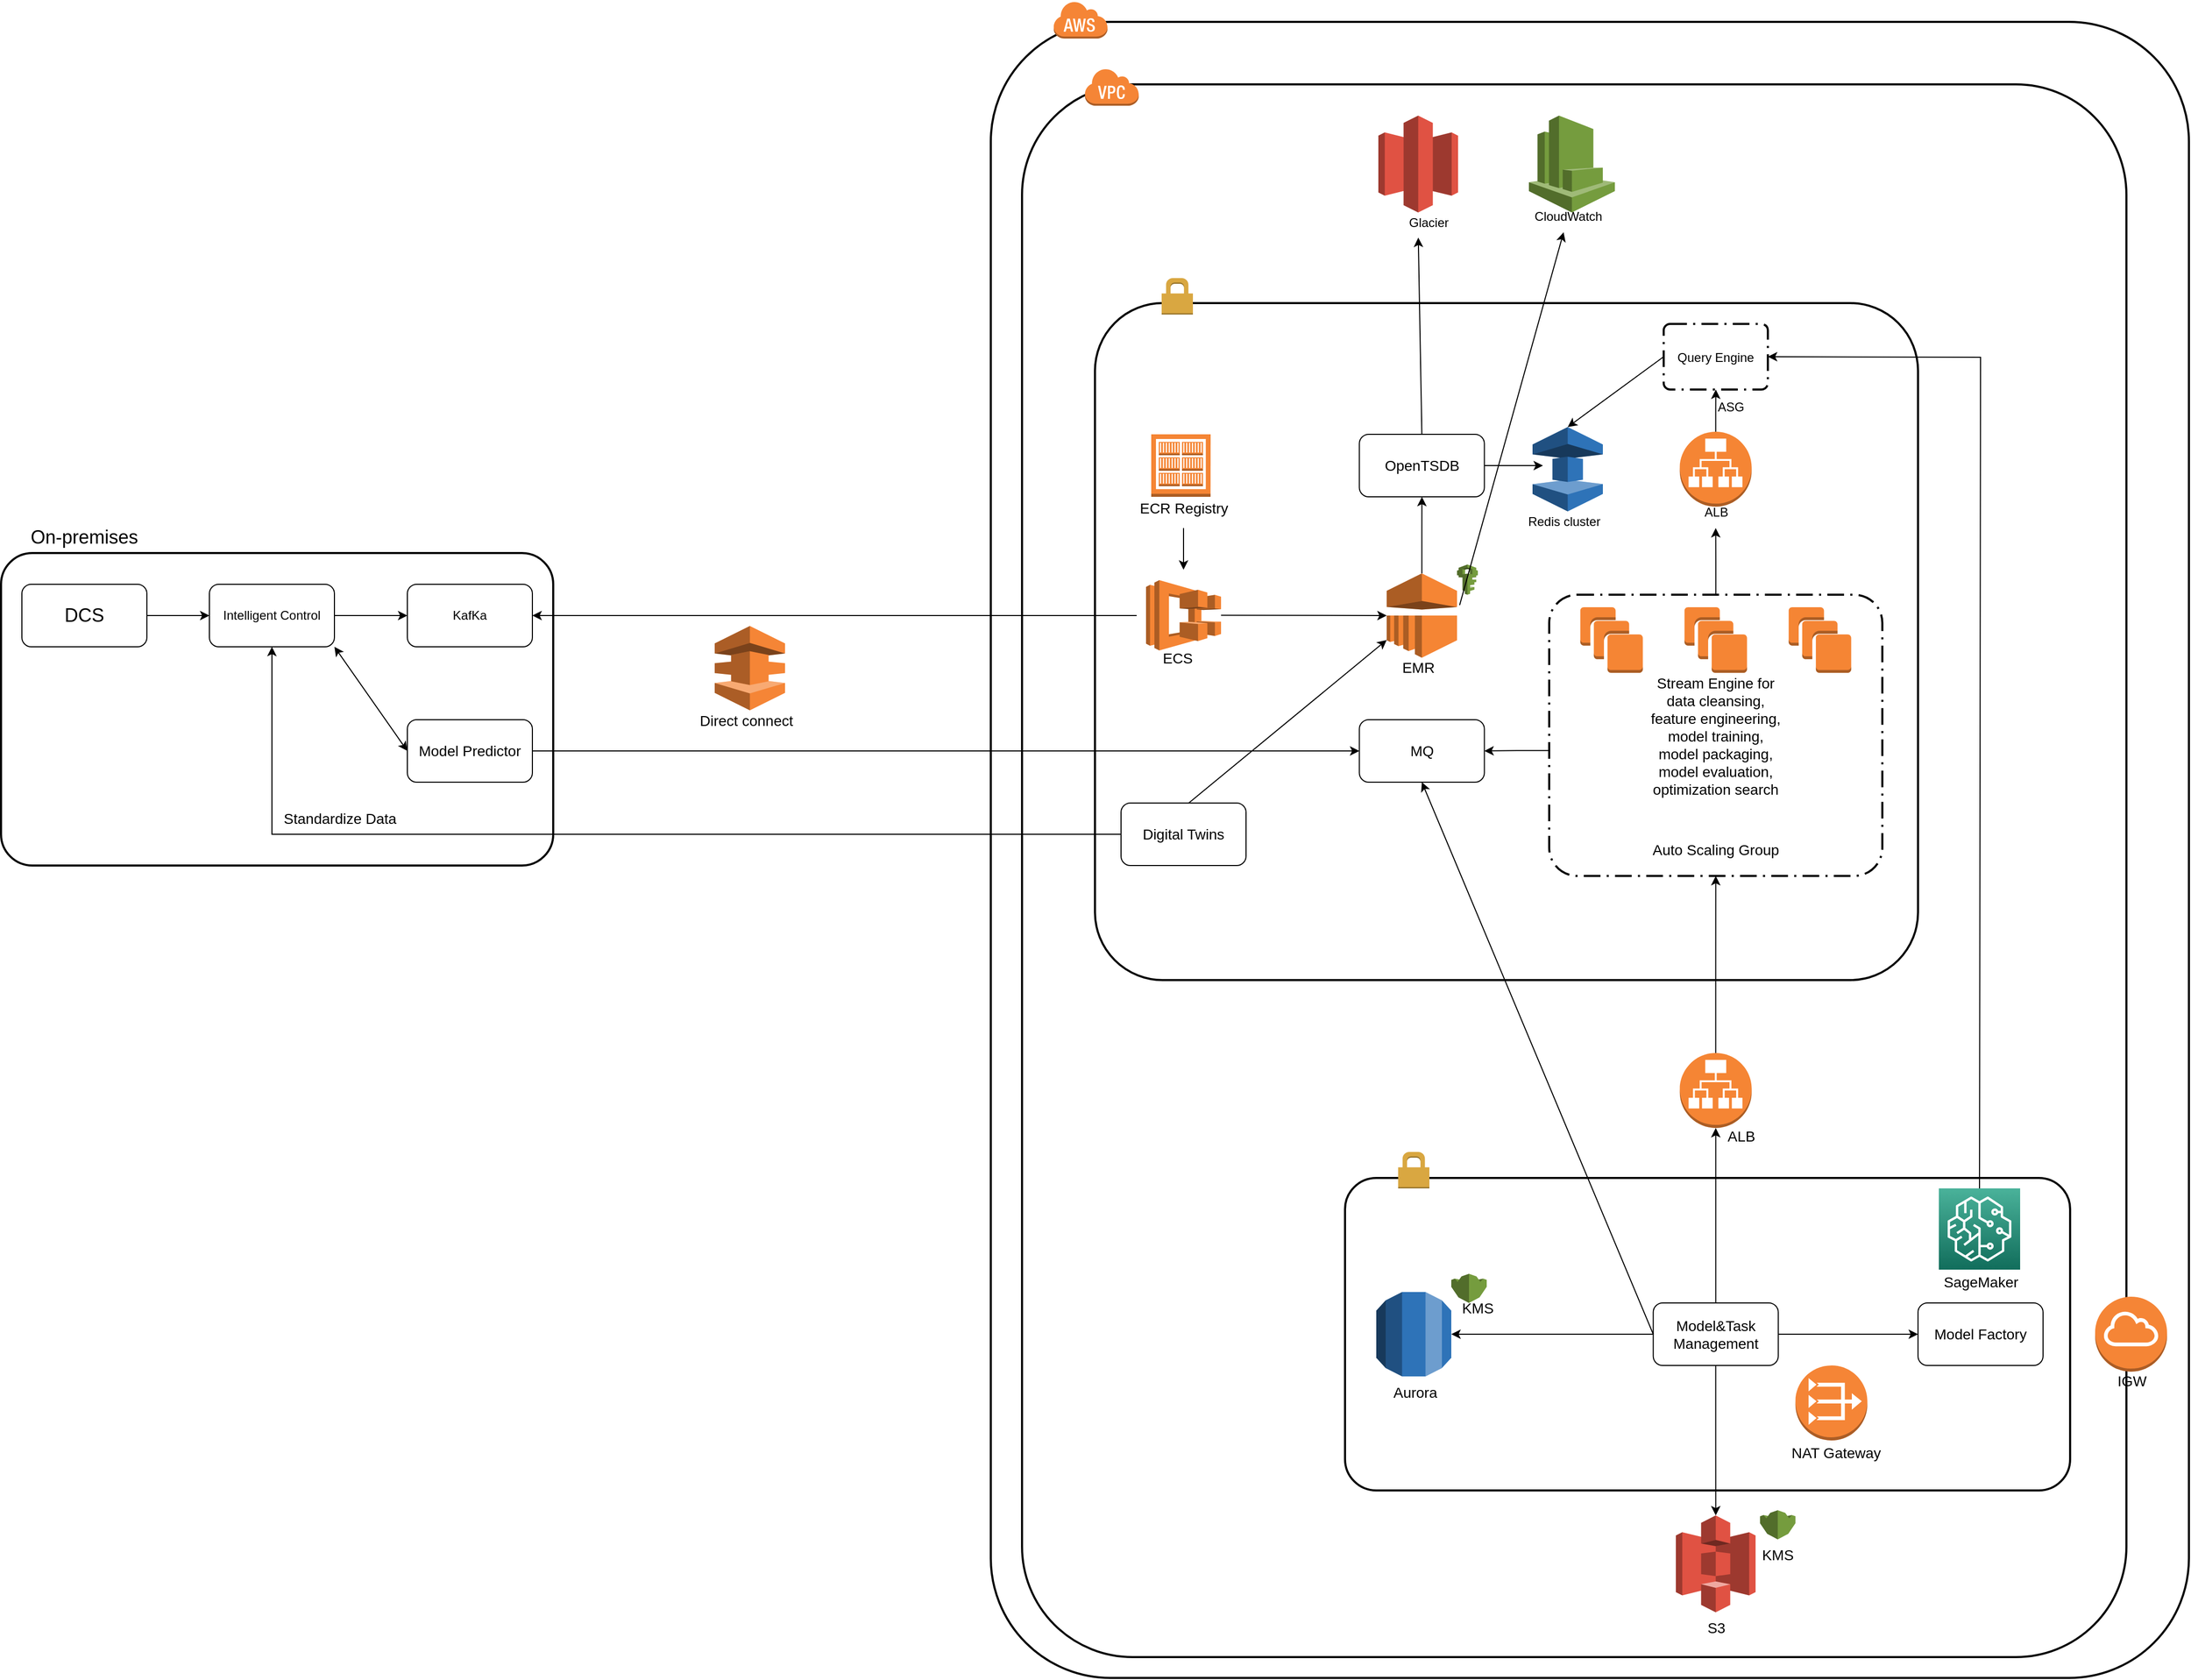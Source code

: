 <mxfile version="20.0.3" type="device"><diagram id="FAEWZtaJMFp88wTy1zuJ" name="Page-1"><mxGraphModel dx="2040" dy="1922" grid="1" gridSize="10" guides="1" tooltips="1" connect="1" arrows="1" fold="1" page="1" pageScale="1" pageWidth="827" pageHeight="1169" math="0" shadow="0"><root><mxCell id="0"/><mxCell id="1" parent="0"/><mxCell id="VYfbNnUxifE8lWyTnK4d-1" value="" style="rounded=1;arcSize=10;dashed=0;fillColor=none;gradientColor=none;strokeWidth=2;" parent="1" vertex="1"><mxGeometry x="-110" y="250" width="530" height="300" as="geometry"/></mxCell><mxCell id="VYfbNnUxifE8lWyTnK4d-12" value="" style="edgeStyle=orthogonalEdgeStyle;rounded=0;orthogonalLoop=1;jettySize=auto;html=1;fontSize=18;curved=1;" parent="1" source="VYfbNnUxifE8lWyTnK4d-3" target="VYfbNnUxifE8lWyTnK4d-6" edge="1"><mxGeometry relative="1" as="geometry"/></mxCell><mxCell id="VYfbNnUxifE8lWyTnK4d-3" value="Intelligent Control" style="rounded=1;whiteSpace=wrap;html=1;" parent="1" vertex="1"><mxGeometry x="90" y="280" width="120" height="60" as="geometry"/></mxCell><mxCell id="VYfbNnUxifE8lWyTnK4d-6" value="KafKa" style="rounded=1;whiteSpace=wrap;html=1;" parent="1" vertex="1"><mxGeometry x="280" y="280" width="120" height="60" as="geometry"/></mxCell><mxCell id="VYfbNnUxifE8lWyTnK4d-9" value="&lt;font style=&quot;font-size: 18px;&quot;&gt;On-premises&lt;/font&gt;" style="text;html=1;strokeColor=none;fillColor=none;align=center;verticalAlign=middle;whiteSpace=wrap;rounded=0;" parent="1" vertex="1"><mxGeometry x="-85" y="220" width="110" height="30" as="geometry"/></mxCell><mxCell id="VYfbNnUxifE8lWyTnK4d-16" value="" style="edgeStyle=orthogonalEdgeStyle;curved=1;rounded=0;orthogonalLoop=1;jettySize=auto;html=1;fontSize=18;" parent="1" source="VYfbNnUxifE8lWyTnK4d-15" target="VYfbNnUxifE8lWyTnK4d-3" edge="1"><mxGeometry relative="1" as="geometry"/></mxCell><mxCell id="VYfbNnUxifE8lWyTnK4d-15" value="DCS" style="rounded=1;whiteSpace=wrap;html=1;fontSize=18;" parent="1" vertex="1"><mxGeometry x="-90" y="280" width="120" height="60" as="geometry"/></mxCell><mxCell id="VYfbNnUxifE8lWyTnK4d-24" value="" style="outlineConnect=0;dashed=0;verticalLabelPosition=bottom;verticalAlign=top;align=center;html=1;shape=mxgraph.aws3.direct_connect;fillColor=#F58536;gradientColor=none;fontSize=18;" parent="1" vertex="1"><mxGeometry x="575" y="320" width="67.5" height="81" as="geometry"/></mxCell><mxCell id="VYfbNnUxifE8lWyTnK4d-25" value="&lt;font style=&quot;font-size: 14px;&quot;&gt;Direct connect&lt;/font&gt;" style="text;html=1;align=center;verticalAlign=middle;resizable=0;points=[];autosize=1;strokeColor=none;fillColor=none;fontSize=18;" parent="1" vertex="1"><mxGeometry x="550" y="390" width="110" height="40" as="geometry"/></mxCell><mxCell id="VYfbNnUxifE8lWyTnK4d-26" value="" style="outlineConnect=0;dashed=0;verticalLabelPosition=bottom;verticalAlign=top;align=center;html=1;shape=mxgraph.aws3.ecr_registry;fillColor=#F58534;gradientColor=none;fontSize=18;" parent="1" vertex="1"><mxGeometry x="994" y="136" width="57" height="60" as="geometry"/></mxCell><mxCell id="VYfbNnUxifE8lWyTnK4d-30" value="" style="edgeStyle=orthogonalEdgeStyle;rounded=0;orthogonalLoop=1;jettySize=auto;html=1;fontSize=14;" parent="1" source="VYfbNnUxifE8lWyTnK4d-27" edge="1"><mxGeometry relative="1" as="geometry"><mxPoint x="1025" y="266" as="targetPoint"/></mxGeometry></mxCell><mxCell id="VYfbNnUxifE8lWyTnK4d-27" value="&lt;font style=&quot;font-size: 14px;&quot;&gt;ECR Registry&lt;/font&gt;" style="text;html=1;align=center;verticalAlign=middle;resizable=0;points=[];autosize=1;strokeColor=none;fillColor=none;fontSize=18;" parent="1" vertex="1"><mxGeometry x="970" y="186" width="110" height="40" as="geometry"/></mxCell><mxCell id="VYfbNnUxifE8lWyTnK4d-28" value="" style="outlineConnect=0;dashed=0;verticalLabelPosition=bottom;verticalAlign=top;align=center;html=1;shape=mxgraph.aws3.ecs;fillColor=#F58534;gradientColor=none;fontSize=14;" parent="1" vertex="1"><mxGeometry x="989" y="276" width="72" height="67.5" as="geometry"/></mxCell><mxCell id="VYfbNnUxifE8lWyTnK4d-29" value="ECS" style="text;html=1;align=center;verticalAlign=middle;resizable=0;points=[];autosize=1;strokeColor=none;fillColor=none;fontSize=14;" parent="1" vertex="1"><mxGeometry x="994" y="336" width="50" height="30" as="geometry"/></mxCell><mxCell id="VYfbNnUxifE8lWyTnK4d-31" value="" style="endArrow=classic;html=1;rounded=0;fontSize=14;entryX=1;entryY=0.5;entryDx=0;entryDy=0;" parent="1" target="VYfbNnUxifE8lWyTnK4d-6" edge="1"><mxGeometry width="50" height="50" relative="1" as="geometry"><mxPoint x="980" y="310" as="sourcePoint"/><mxPoint x="670" y="310" as="targetPoint"/></mxGeometry></mxCell><mxCell id="VYfbNnUxifE8lWyTnK4d-35" value="Standardize Data" style="text;html=1;align=center;verticalAlign=middle;resizable=0;points=[];autosize=1;strokeColor=none;fillColor=none;fontSize=14;" parent="1" vertex="1"><mxGeometry x="150" y="490" width="130" height="30" as="geometry"/></mxCell><mxCell id="VYfbNnUxifE8lWyTnK4d-37" value="" style="edgeStyle=orthogonalEdgeStyle;rounded=0;orthogonalLoop=1;jettySize=auto;html=1;fontSize=14;entryX=0.5;entryY=1;entryDx=0;entryDy=0;" parent="1" source="VYfbNnUxifE8lWyTnK4d-36" target="VYfbNnUxifE8lWyTnK4d-3" edge="1"><mxGeometry relative="1" as="geometry"><mxPoint x="150" y="470" as="targetPoint"/></mxGeometry></mxCell><mxCell id="VYfbNnUxifE8lWyTnK4d-36" value="Digital Twins" style="rounded=1;whiteSpace=wrap;html=1;fontSize=14;" parent="1" vertex="1"><mxGeometry x="965" y="490" width="120" height="60" as="geometry"/></mxCell><mxCell id="VYfbNnUxifE8lWyTnK4d-42" value="" style="edgeStyle=orthogonalEdgeStyle;rounded=0;orthogonalLoop=1;jettySize=auto;html=1;fontSize=14;" parent="1" source="VYfbNnUxifE8lWyTnK4d-38" target="VYfbNnUxifE8lWyTnK4d-41" edge="1"><mxGeometry relative="1" as="geometry"/></mxCell><mxCell id="VYfbNnUxifE8lWyTnK4d-38" value="" style="outlineConnect=0;dashed=0;verticalLabelPosition=bottom;verticalAlign=top;align=center;html=1;shape=mxgraph.aws3.emr;fillColor=#F58534;gradientColor=none;fontSize=14;" parent="1" vertex="1"><mxGeometry x="1220" y="269.5" width="67.5" height="81" as="geometry"/></mxCell><mxCell id="VYfbNnUxifE8lWyTnK4d-39" value="EMR" style="text;html=1;align=center;verticalAlign=middle;resizable=0;points=[];autosize=1;strokeColor=none;fillColor=none;fontSize=14;" parent="1" vertex="1"><mxGeometry x="1225" y="345" width="50" height="30" as="geometry"/></mxCell><mxCell id="VYfbNnUxifE8lWyTnK4d-40" value="" style="endArrow=classic;html=1;rounded=0;fontSize=14;entryX=0;entryY=0.5;entryDx=0;entryDy=0;entryPerimeter=0;" parent="1" source="VYfbNnUxifE8lWyTnK4d-28" target="VYfbNnUxifE8lWyTnK4d-38" edge="1"><mxGeometry width="50" height="50" relative="1" as="geometry"><mxPoint x="1160" y="380" as="sourcePoint"/><mxPoint x="1200" y="410" as="targetPoint"/></mxGeometry></mxCell><mxCell id="JGa3sVO_5rhsih3NyECR-3" value="" style="edgeStyle=orthogonalEdgeStyle;rounded=0;orthogonalLoop=1;jettySize=auto;html=1;" parent="1" source="VYfbNnUxifE8lWyTnK4d-41" edge="1"><mxGeometry relative="1" as="geometry"><mxPoint x="1370" y="166" as="targetPoint"/></mxGeometry></mxCell><mxCell id="VYfbNnUxifE8lWyTnK4d-41" value="OpenTSDB" style="rounded=1;whiteSpace=wrap;html=1;fontSize=14;" parent="1" vertex="1"><mxGeometry x="1193.75" y="136" width="120" height="60" as="geometry"/></mxCell><mxCell id="VYfbNnUxifE8lWyTnK4d-47" value="" style="outlineConnect=0;dashed=0;verticalLabelPosition=bottom;verticalAlign=top;align=center;html=1;shape=mxgraph.aws3.instances;fillColor=#F58534;gradientColor=none;fontSize=14;" parent="1" vertex="1"><mxGeometry x="1405.84" y="302" width="60" height="63" as="geometry"/></mxCell><mxCell id="VYfbNnUxifE8lWyTnK4d-63" value="" style="edgeStyle=orthogonalEdgeStyle;rounded=0;orthogonalLoop=1;jettySize=auto;html=1;fontSize=14;" parent="1" source="VYfbNnUxifE8lWyTnK4d-49" target="JGa3sVO_5rhsih3NyECR-6" edge="1"><mxGeometry relative="1" as="geometry"><mxPoint x="1536" y="230" as="targetPoint"/></mxGeometry></mxCell><mxCell id="VYfbNnUxifE8lWyTnK4d-85" value="" style="edgeStyle=orthogonalEdgeStyle;rounded=0;orthogonalLoop=1;jettySize=auto;html=1;fontSize=14;exitX=-0.003;exitY=0.554;exitDx=0;exitDy=0;exitPerimeter=0;" parent="1" source="VYfbNnUxifE8lWyTnK4d-49" target="VYfbNnUxifE8lWyTnK4d-76" edge="1"><mxGeometry relative="1" as="geometry"/></mxCell><mxCell id="VYfbNnUxifE8lWyTnK4d-49" value="Stream Engine for&#10;data cleansing,&#10;feature engineering,&#10;model training,&#10;model packaging,&#10;model evaluation,&#10;optimization search" style="rounded=1;arcSize=10;dashed=1;fillColor=none;gradientColor=none;dashPattern=8 3 1 3;strokeWidth=2;fontSize=14;" parent="1" vertex="1"><mxGeometry x="1375.98" y="290" width="319.75" height="270" as="geometry"/></mxCell><mxCell id="VYfbNnUxifE8lWyTnK4d-50" value="" style="outlineConnect=0;dashed=0;verticalLabelPosition=bottom;verticalAlign=top;align=center;html=1;shape=mxgraph.aws3.instances;fillColor=#F58534;gradientColor=none;fontSize=14;" parent="1" vertex="1"><mxGeometry x="1505.84" y="302" width="60" height="63" as="geometry"/></mxCell><mxCell id="VYfbNnUxifE8lWyTnK4d-51" value="" style="outlineConnect=0;dashed=0;verticalLabelPosition=bottom;verticalAlign=top;align=center;html=1;shape=mxgraph.aws3.instances;fillColor=#F58534;gradientColor=none;fontSize=14;" parent="1" vertex="1"><mxGeometry x="1605.84" y="302" width="60" height="63" as="geometry"/></mxCell><mxCell id="VYfbNnUxifE8lWyTnK4d-52" value="Auto Scaling Group" style="text;html=1;strokeColor=none;fillColor=none;align=center;verticalAlign=middle;whiteSpace=wrap;rounded=0;fontSize=14;" parent="1" vertex="1"><mxGeometry x="1460.84" y="520" width="150" height="30" as="geometry"/></mxCell><mxCell id="VYfbNnUxifE8lWyTnK4d-62" value="" style="edgeStyle=orthogonalEdgeStyle;rounded=0;orthogonalLoop=1;jettySize=auto;html=1;fontSize=14;entryX=0.5;entryY=1;entryDx=0;entryDy=0;" parent="1" source="VYfbNnUxifE8lWyTnK4d-54" target="VYfbNnUxifE8lWyTnK4d-49" edge="1"><mxGeometry relative="1" as="geometry"/></mxCell><mxCell id="VYfbNnUxifE8lWyTnK4d-54" value="" style="outlineConnect=0;dashed=0;verticalLabelPosition=bottom;verticalAlign=top;align=center;html=1;shape=mxgraph.aws3.application_load_balancer;fillColor=#F58534;gradientColor=none;fontSize=14;" parent="1" vertex="1"><mxGeometry x="1501.34" y="730" width="69" height="72" as="geometry"/></mxCell><mxCell id="VYfbNnUxifE8lWyTnK4d-59" value="" style="edgeStyle=orthogonalEdgeStyle;rounded=0;orthogonalLoop=1;jettySize=auto;html=1;fontSize=14;" parent="1" source="VYfbNnUxifE8lWyTnK4d-55" target="VYfbNnUxifE8lWyTnK4d-58" edge="1"><mxGeometry relative="1" as="geometry"/></mxCell><mxCell id="VYfbNnUxifE8lWyTnK4d-60" value="" style="edgeStyle=orthogonalEdgeStyle;rounded=0;orthogonalLoop=1;jettySize=auto;html=1;fontSize=14;" parent="1" source="VYfbNnUxifE8lWyTnK4d-55" target="VYfbNnUxifE8lWyTnK4d-54" edge="1"><mxGeometry relative="1" as="geometry"/></mxCell><mxCell id="VYfbNnUxifE8lWyTnK4d-66" value="" style="edgeStyle=orthogonalEdgeStyle;rounded=0;orthogonalLoop=1;jettySize=auto;html=1;fontSize=14;" parent="1" source="VYfbNnUxifE8lWyTnK4d-55" target="VYfbNnUxifE8lWyTnK4d-56" edge="1"><mxGeometry relative="1" as="geometry"/></mxCell><mxCell id="VYfbNnUxifE8lWyTnK4d-68" value="" style="edgeStyle=orthogonalEdgeStyle;rounded=0;orthogonalLoop=1;jettySize=auto;html=1;fontSize=14;" parent="1" source="VYfbNnUxifE8lWyTnK4d-55" target="VYfbNnUxifE8lWyTnK4d-67" edge="1"><mxGeometry relative="1" as="geometry"/></mxCell><mxCell id="VYfbNnUxifE8lWyTnK4d-55" value="Model&amp;amp;Task Management" style="rounded=1;whiteSpace=wrap;html=1;fontSize=14;" parent="1" vertex="1"><mxGeometry x="1475.84" y="970" width="120" height="60" as="geometry"/></mxCell><mxCell id="VYfbNnUxifE8lWyTnK4d-56" value="" style="outlineConnect=0;dashed=0;verticalLabelPosition=bottom;verticalAlign=top;align=center;html=1;shape=mxgraph.aws3.rds;fillColor=#2E73B8;gradientColor=none;fontSize=14;" parent="1" vertex="1"><mxGeometry x="1210" y="959.5" width="72" height="81" as="geometry"/></mxCell><mxCell id="VYfbNnUxifE8lWyTnK4d-57" value="Aurora" style="text;html=1;align=center;verticalAlign=middle;resizable=0;points=[];autosize=1;strokeColor=none;fillColor=none;fontSize=14;" parent="1" vertex="1"><mxGeometry x="1212" y="1040.5" width="70" height="30" as="geometry"/></mxCell><mxCell id="VYfbNnUxifE8lWyTnK4d-58" value="Model Factory" style="rounded=1;whiteSpace=wrap;html=1;fontSize=14;" parent="1" vertex="1"><mxGeometry x="1729.98" y="970" width="120" height="60" as="geometry"/></mxCell><mxCell id="VYfbNnUxifE8lWyTnK4d-64" value="ALB" style="text;html=1;align=center;verticalAlign=middle;resizable=0;points=[];autosize=1;strokeColor=none;fillColor=none;fontSize=14;" parent="1" vertex="1"><mxGeometry x="1534.98" y="795" width="50" height="30" as="geometry"/></mxCell><mxCell id="VYfbNnUxifE8lWyTnK4d-67" value="" style="outlineConnect=0;dashed=0;verticalLabelPosition=bottom;verticalAlign=top;align=center;html=1;shape=mxgraph.aws3.s3;fillColor=#E05243;gradientColor=none;fontSize=14;" parent="1" vertex="1"><mxGeometry x="1497.57" y="1174" width="76.5" height="93" as="geometry"/></mxCell><mxCell id="VYfbNnUxifE8lWyTnK4d-69" value="S3" style="text;html=1;align=center;verticalAlign=middle;resizable=0;points=[];autosize=1;strokeColor=none;fillColor=none;fontSize=14;" parent="1" vertex="1"><mxGeometry x="1515.84" y="1267" width="40" height="30" as="geometry"/></mxCell><mxCell id="VYfbNnUxifE8lWyTnK4d-70" value="" style="outlineConnect=0;dashed=0;verticalLabelPosition=bottom;verticalAlign=top;align=center;html=1;shape=mxgraph.aws3.kms;fillColor=#759C3E;gradientColor=none;fontSize=14;" parent="1" vertex="1"><mxGeometry x="1578.34" y="1169" width="34" height="28" as="geometry"/></mxCell><mxCell id="VYfbNnUxifE8lWyTnK4d-71" value="KMS" style="text;html=1;align=center;verticalAlign=middle;resizable=0;points=[];autosize=1;strokeColor=none;fillColor=none;fontSize=14;" parent="1" vertex="1"><mxGeometry x="1570.34" y="1197" width="50" height="30" as="geometry"/></mxCell><mxCell id="VYfbNnUxifE8lWyTnK4d-72" value="" style="outlineConnect=0;dashed=0;verticalLabelPosition=bottom;verticalAlign=top;align=center;html=1;shape=mxgraph.aws3.kms;fillColor=#759C3E;gradientColor=none;fontSize=14;" parent="1" vertex="1"><mxGeometry x="1282" y="942" width="34" height="28" as="geometry"/></mxCell><mxCell id="VYfbNnUxifE8lWyTnK4d-73" value="KMS" style="text;html=1;align=center;verticalAlign=middle;resizable=0;points=[];autosize=1;strokeColor=none;fillColor=none;fontSize=14;" parent="1" vertex="1"><mxGeometry x="1282" y="959.5" width="50" height="30" as="geometry"/></mxCell><mxCell id="VYfbNnUxifE8lWyTnK4d-74" value="Model Predictor" style="rounded=1;whiteSpace=wrap;html=1;fontSize=14;" parent="1" vertex="1"><mxGeometry x="280" y="410" width="120" height="60" as="geometry"/></mxCell><mxCell id="VYfbNnUxifE8lWyTnK4d-75" value="" style="endArrow=classic;startArrow=classic;html=1;rounded=0;fontSize=14;exitX=1;exitY=1;exitDx=0;exitDy=0;entryX=0;entryY=0.5;entryDx=0;entryDy=0;" parent="1" source="VYfbNnUxifE8lWyTnK4d-3" target="VYfbNnUxifE8lWyTnK4d-74" edge="1"><mxGeometry width="50" height="50" relative="1" as="geometry"><mxPoint x="210" y="440" as="sourcePoint"/><mxPoint x="330" y="500" as="targetPoint"/></mxGeometry></mxCell><mxCell id="VYfbNnUxifE8lWyTnK4d-76" value="MQ" style="rounded=1;whiteSpace=wrap;html=1;fontSize=14;" parent="1" vertex="1"><mxGeometry x="1193.75" y="410" width="120" height="60" as="geometry"/></mxCell><mxCell id="VYfbNnUxifE8lWyTnK4d-78" value="" style="endArrow=classic;html=1;rounded=0;fontSize=14;entryX=0.5;entryY=1;entryDx=0;entryDy=0;exitX=0;exitY=0.5;exitDx=0;exitDy=0;" parent="1" source="VYfbNnUxifE8lWyTnK4d-55" target="VYfbNnUxifE8lWyTnK4d-76" edge="1"><mxGeometry width="50" height="50" relative="1" as="geometry"><mxPoint x="1480" y="890" as="sourcePoint"/><mxPoint x="1030" y="680" as="targetPoint"/></mxGeometry></mxCell><mxCell id="VYfbNnUxifE8lWyTnK4d-80" value="" style="endArrow=classic;html=1;rounded=0;fontSize=14;exitX=1;exitY=0.5;exitDx=0;exitDy=0;entryX=0;entryY=0.5;entryDx=0;entryDy=0;" parent="1" source="VYfbNnUxifE8lWyTnK4d-74" target="VYfbNnUxifE8lWyTnK4d-76" edge="1"><mxGeometry width="50" height="50" relative="1" as="geometry"><mxPoint x="820" y="630" as="sourcePoint"/><mxPoint x="870" y="580" as="targetPoint"/></mxGeometry></mxCell><mxCell id="VYfbNnUxifE8lWyTnK4d-88" value="" style="rounded=1;arcSize=10;dashed=0;fillColor=none;gradientColor=none;strokeWidth=2;fontSize=14;" parent="1" vertex="1"><mxGeometry x="940" y="10" width="789.98" height="650" as="geometry"/></mxCell><mxCell id="VYfbNnUxifE8lWyTnK4d-89" value="" style="dashed=0;html=1;shape=mxgraph.aws3.permissions;fillColor=#D9A741;gradientColor=none;dashed=0;fontSize=14;" parent="1" vertex="1"><mxGeometry x="1004" y="-14" width="30" height="35" as="geometry"/></mxCell><mxCell id="VYfbNnUxifE8lWyTnK4d-90" value="" style="rounded=1;arcSize=10;dashed=0;fillColor=none;gradientColor=none;strokeWidth=2;fontSize=14;" parent="1" vertex="1"><mxGeometry x="1180" y="850" width="695.98" height="300" as="geometry"/></mxCell><mxCell id="VYfbNnUxifE8lWyTnK4d-91" value="" style="dashed=0;html=1;shape=mxgraph.aws3.permissions;fillColor=#D9A741;gradientColor=none;dashed=0;fontSize=14;" parent="1" vertex="1"><mxGeometry x="1231" y="825" width="30" height="35" as="geometry"/></mxCell><mxCell id="VYfbNnUxifE8lWyTnK4d-92" value="" style="outlineConnect=0;dashed=0;verticalLabelPosition=bottom;verticalAlign=top;align=center;html=1;shape=mxgraph.aws3.vpc_nat_gateway;fillColor=#F58536;gradientColor=none;fontSize=14;" parent="1" vertex="1"><mxGeometry x="1612.34" y="1030" width="69" height="72" as="geometry"/></mxCell><mxCell id="VYfbNnUxifE8lWyTnK4d-93" value="NAT Gateway" style="text;html=1;align=center;verticalAlign=middle;resizable=0;points=[];autosize=1;strokeColor=none;fillColor=none;fontSize=14;" parent="1" vertex="1"><mxGeometry x="1595.84" y="1099" width="110" height="30" as="geometry"/></mxCell><mxCell id="VYfbNnUxifE8lWyTnK4d-95" value="" style="rounded=1;arcSize=10;dashed=0;fillColor=none;gradientColor=none;strokeWidth=2;fontSize=14;" parent="1" vertex="1"><mxGeometry x="870" y="-200" width="1060" height="1510" as="geometry"/></mxCell><mxCell id="VYfbNnUxifE8lWyTnK4d-96" value="" style="dashed=0;html=1;shape=mxgraph.aws3.virtual_private_cloud;fillColor=#F58536;gradientColor=none;dashed=0;fontSize=14;" parent="1" vertex="1"><mxGeometry x="930" y="-215.5" width="52" height="36" as="geometry"/></mxCell><mxCell id="VYfbNnUxifE8lWyTnK4d-97" value="" style="rounded=1;arcSize=10;dashed=0;fillColor=none;gradientColor=none;strokeWidth=2;fontSize=14;" parent="1" vertex="1"><mxGeometry x="840" y="-260" width="1150" height="1590" as="geometry"/></mxCell><mxCell id="VYfbNnUxifE8lWyTnK4d-98" value="" style="dashed=0;html=1;shape=mxgraph.aws3.cloud;fillColor=#F58536;gradientColor=none;dashed=0;fontSize=14;" parent="1" vertex="1"><mxGeometry x="900" y="-280" width="52" height="36" as="geometry"/></mxCell><mxCell id="VYfbNnUxifE8lWyTnK4d-99" value="" style="sketch=0;points=[[0,0,0],[0.25,0,0],[0.5,0,0],[0.75,0,0],[1,0,0],[0,1,0],[0.25,1,0],[0.5,1,0],[0.75,1,0],[1,1,0],[0,0.25,0],[0,0.5,0],[0,0.75,0],[1,0.25,0],[1,0.5,0],[1,0.75,0]];outlineConnect=0;fontColor=#232F3E;gradientColor=#4AB29A;gradientDirection=north;fillColor=#116D5B;strokeColor=#ffffff;dashed=0;verticalLabelPosition=bottom;verticalAlign=top;align=center;html=1;fontSize=12;fontStyle=0;aspect=fixed;shape=mxgraph.aws4.resourceIcon;resIcon=mxgraph.aws4.sagemaker;" parent="1" vertex="1"><mxGeometry x="1750" y="860" width="78" height="78" as="geometry"/></mxCell><mxCell id="VYfbNnUxifE8lWyTnK4d-101" value="SageMaker" style="text;html=1;align=center;verticalAlign=middle;resizable=0;points=[];autosize=1;strokeColor=none;fillColor=none;fontSize=14;" parent="1" vertex="1"><mxGeometry x="1740" y="935" width="100" height="30" as="geometry"/></mxCell><mxCell id="VYfbNnUxifE8lWyTnK4d-102" value="" style="endArrow=classic;html=1;rounded=0;fontSize=14;exitX=0.5;exitY=0;exitDx=0;exitDy=0;exitPerimeter=0;entryX=1;entryY=0.5;entryDx=0;entryDy=0;" parent="1" source="VYfbNnUxifE8lWyTnK4d-99" target="JGa3sVO_5rhsih3NyECR-4" edge="1"><mxGeometry width="50" height="50" relative="1" as="geometry"><mxPoint x="1800" y="780" as="sourcePoint"/><mxPoint x="1710" y="166" as="targetPoint"/><Array as="points"><mxPoint x="1790" y="62"/></Array></mxGeometry></mxCell><mxCell id="VYfbNnUxifE8lWyTnK4d-103" value="" style="outlineConnect=0;dashed=0;verticalLabelPosition=bottom;verticalAlign=top;align=center;html=1;shape=mxgraph.aws3.internet_gateway;fillColor=#F58536;gradientColor=none;fontSize=14;" parent="1" vertex="1"><mxGeometry x="1900" y="964" width="69" height="72" as="geometry"/></mxCell><mxCell id="VYfbNnUxifE8lWyTnK4d-104" value="IGW" style="text;html=1;align=center;verticalAlign=middle;resizable=0;points=[];autosize=1;strokeColor=none;fillColor=none;fontSize=14;" parent="1" vertex="1"><mxGeometry x="1909.5" y="1030" width="50" height="30" as="geometry"/></mxCell><mxCell id="RSMf7uhDcjFR9E21GsNJ-1" value="" style="endArrow=classic;html=1;rounded=0;entryX=0;entryY=0.79;entryDx=0;entryDy=0;entryPerimeter=0;" parent="1" target="VYfbNnUxifE8lWyTnK4d-38" edge="1"><mxGeometry width="50" height="50" relative="1" as="geometry"><mxPoint x="1030" y="490" as="sourcePoint"/><mxPoint x="1080" y="440" as="targetPoint"/></mxGeometry></mxCell><mxCell id="FM7jlVCsaGY45gZ6ZO9z-1" value="" style="outlineConnect=0;dashed=0;verticalLabelPosition=bottom;verticalAlign=top;align=center;html=1;shape=mxgraph.aws3.glacier;fillColor=#E05243;gradientColor=none;" parent="1" vertex="1"><mxGeometry x="1212" y="-170" width="76.5" height="93" as="geometry"/></mxCell><mxCell id="FM7jlVCsaGY45gZ6ZO9z-2" value="Glacier" style="text;html=1;align=center;verticalAlign=middle;resizable=0;points=[];autosize=1;strokeColor=none;fillColor=none;" parent="1" vertex="1"><mxGeometry x="1229.75" y="-82.5" width="60" height="30" as="geometry"/></mxCell><mxCell id="FM7jlVCsaGY45gZ6ZO9z-7" value="" style="endArrow=classic;html=1;rounded=0;exitX=0.5;exitY=0;exitDx=0;exitDy=0;entryX=0.343;entryY=0.989;entryDx=0;entryDy=0;entryPerimeter=0;" parent="1" source="VYfbNnUxifE8lWyTnK4d-41" target="FM7jlVCsaGY45gZ6ZO9z-2" edge="1"><mxGeometry width="50" height="50" relative="1" as="geometry"><mxPoint x="1350" y="90" as="sourcePoint"/><mxPoint x="1254" y="-50" as="targetPoint"/></mxGeometry></mxCell><mxCell id="FM7jlVCsaGY45gZ6ZO9z-8" value="" style="outlineConnect=0;dashed=0;verticalLabelPosition=bottom;verticalAlign=top;align=center;html=1;shape=mxgraph.aws3.iam;fillColor=#759C3E;gradientColor=none;" parent="1" vertex="1"><mxGeometry x="1287.5" y="261" width="20" height="29" as="geometry"/></mxCell><mxCell id="FM7jlVCsaGY45gZ6ZO9z-10" value="" style="outlineConnect=0;dashed=0;verticalLabelPosition=bottom;verticalAlign=top;align=center;html=1;shape=mxgraph.aws3.cloudwatch;fillColor=#759C3E;gradientColor=none;" parent="1" vertex="1"><mxGeometry x="1356.5" y="-170" width="82.5" height="93" as="geometry"/></mxCell><mxCell id="FM7jlVCsaGY45gZ6ZO9z-11" value="CloudWatch" style="text;html=1;align=center;verticalAlign=middle;resizable=0;points=[];autosize=1;strokeColor=none;fillColor=none;" parent="1" vertex="1"><mxGeometry x="1349" y="-88" width="90" height="30" as="geometry"/></mxCell><mxCell id="FM7jlVCsaGY45gZ6ZO9z-12" value="" style="endArrow=classic;html=1;rounded=0;" parent="1" target="FM7jlVCsaGY45gZ6ZO9z-11" edge="1"><mxGeometry width="50" height="50" relative="1" as="geometry"><mxPoint x="1290" y="300" as="sourcePoint"/><mxPoint x="1440" y="20" as="targetPoint"/></mxGeometry></mxCell><mxCell id="JGa3sVO_5rhsih3NyECR-1" value="" style="outlineConnect=0;dashed=0;verticalLabelPosition=bottom;verticalAlign=top;align=center;html=1;shape=mxgraph.aws3.elasticache;fillColor=#2E73B8;gradientColor=none;" parent="1" vertex="1"><mxGeometry x="1360" y="129" width="67.5" height="81" as="geometry"/></mxCell><mxCell id="JGa3sVO_5rhsih3NyECR-2" value="Redis cluster" style="text;html=1;align=center;verticalAlign=middle;resizable=0;points=[];autosize=1;strokeColor=none;fillColor=none;" parent="1" vertex="1"><mxGeometry x="1345" y="205" width="90" height="30" as="geometry"/></mxCell><mxCell id="JGa3sVO_5rhsih3NyECR-4" value="Query Engine" style="rounded=1;arcSize=10;dashed=1;fillColor=none;gradientColor=none;dashPattern=8 3 1 3;strokeWidth=2;" parent="1" vertex="1"><mxGeometry x="1485.86" y="30" width="100" height="63" as="geometry"/></mxCell><mxCell id="JGa3sVO_5rhsih3NyECR-11" value="" style="edgeStyle=orthogonalEdgeStyle;rounded=0;orthogonalLoop=1;jettySize=auto;html=1;" parent="1" source="JGa3sVO_5rhsih3NyECR-5" target="JGa3sVO_5rhsih3NyECR-4" edge="1"><mxGeometry relative="1" as="geometry"/></mxCell><mxCell id="JGa3sVO_5rhsih3NyECR-5" value="" style="outlineConnect=0;dashed=0;verticalLabelPosition=bottom;verticalAlign=top;align=center;html=1;shape=mxgraph.aws3.application_load_balancer;fillColor=#F58534;gradientColor=none;" parent="1" vertex="1"><mxGeometry x="1501.32" y="133.5" width="69" height="72" as="geometry"/></mxCell><mxCell id="JGa3sVO_5rhsih3NyECR-6" value="ALB" style="text;html=1;align=center;verticalAlign=middle;resizable=0;points=[];autosize=1;strokeColor=none;fillColor=none;" parent="1" vertex="1"><mxGeometry x="1510.82" y="196" width="50" height="30" as="geometry"/></mxCell><mxCell id="JGa3sVO_5rhsih3NyECR-13" value="ASG" style="text;html=1;align=center;verticalAlign=middle;resizable=0;points=[];autosize=1;strokeColor=none;fillColor=none;" parent="1" vertex="1"><mxGeometry x="1525" y="95" width="50" height="30" as="geometry"/></mxCell><mxCell id="JGa3sVO_5rhsih3NyECR-14" value="" style="endArrow=classic;html=1;rounded=0;entryX=0.5;entryY=0;entryDx=0;entryDy=0;entryPerimeter=0;exitX=0;exitY=0.5;exitDx=0;exitDy=0;" parent="1" source="JGa3sVO_5rhsih3NyECR-4" target="JGa3sVO_5rhsih3NyECR-1" edge="1"><mxGeometry width="50" height="50" relative="1" as="geometry"><mxPoint x="1500" y="-40" as="sourcePoint"/><mxPoint x="1550" y="-90" as="targetPoint"/></mxGeometry></mxCell></root></mxGraphModel></diagram></mxfile>